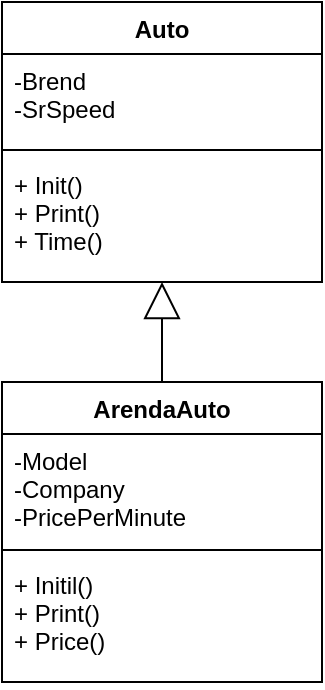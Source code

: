 <mxfile version="12.1.3" pages="1"><diagram id="BhoMOXa4icCa2tB-XnE5" name="Page-1"><mxGraphModel dx="1024" dy="428" grid="1" gridSize="10" guides="1" tooltips="1" connect="1" arrows="1" fold="1" page="1" pageScale="1" pageWidth="827" pageHeight="1169" math="0" shadow="0"><root><mxCell id="0"/><mxCell id="1" parent="0"/><mxCell id="RneaYXxocLaXmuHnBu-_-1" value="Auto" style="swimlane;fontStyle=1;align=center;verticalAlign=top;childLayout=stackLayout;horizontal=1;startSize=26;horizontalStack=0;resizeParent=1;resizeParentMax=0;resizeLast=0;collapsible=1;marginBottom=0;" vertex="1" parent="1"><mxGeometry x="300" y="20" width="160" height="140" as="geometry"/></mxCell><mxCell id="RneaYXxocLaXmuHnBu-_-2" value="-Brend&#10;-SrSpeed&#10;" style="text;strokeColor=none;fillColor=none;align=left;verticalAlign=top;spacingLeft=4;spacingRight=4;overflow=hidden;rotatable=0;points=[[0,0.5],[1,0.5]];portConstraint=eastwest;" vertex="1" parent="RneaYXxocLaXmuHnBu-_-1"><mxGeometry y="26" width="160" height="44" as="geometry"/></mxCell><mxCell id="RneaYXxocLaXmuHnBu-_-3" value="" style="line;strokeWidth=1;fillColor=none;align=left;verticalAlign=middle;spacingTop=-1;spacingLeft=3;spacingRight=3;rotatable=0;labelPosition=right;points=[];portConstraint=eastwest;" vertex="1" parent="RneaYXxocLaXmuHnBu-_-1"><mxGeometry y="70" width="160" height="8" as="geometry"/></mxCell><mxCell id="RneaYXxocLaXmuHnBu-_-4" value="+ Init()&#10;+ Print()&#10;+ Time()" style="text;strokeColor=none;fillColor=none;align=left;verticalAlign=top;spacingLeft=4;spacingRight=4;overflow=hidden;rotatable=0;points=[[0,0.5],[1,0.5]];portConstraint=eastwest;" vertex="1" parent="RneaYXxocLaXmuHnBu-_-1"><mxGeometry y="78" width="160" height="62" as="geometry"/></mxCell><mxCell id="RneaYXxocLaXmuHnBu-_-5" value="ArendaAuto" style="swimlane;fontStyle=1;align=center;verticalAlign=top;childLayout=stackLayout;horizontal=1;startSize=26;horizontalStack=0;resizeParent=1;resizeParentMax=0;resizeLast=0;collapsible=1;marginBottom=0;" vertex="1" parent="1"><mxGeometry x="300" y="210" width="160" height="150" as="geometry"/></mxCell><mxCell id="RneaYXxocLaXmuHnBu-_-6" value="-Model&#10;-Company&#10;-PricePerMinute" style="text;strokeColor=none;fillColor=none;align=left;verticalAlign=top;spacingLeft=4;spacingRight=4;overflow=hidden;rotatable=0;points=[[0,0.5],[1,0.5]];portConstraint=eastwest;" vertex="1" parent="RneaYXxocLaXmuHnBu-_-5"><mxGeometry y="26" width="160" height="54" as="geometry"/></mxCell><mxCell id="RneaYXxocLaXmuHnBu-_-7" value="" style="line;strokeWidth=1;fillColor=none;align=left;verticalAlign=middle;spacingTop=-1;spacingLeft=3;spacingRight=3;rotatable=0;labelPosition=right;points=[];portConstraint=eastwest;" vertex="1" parent="RneaYXxocLaXmuHnBu-_-5"><mxGeometry y="80" width="160" height="8" as="geometry"/></mxCell><mxCell id="RneaYXxocLaXmuHnBu-_-8" value="+ Initil()&#10;+ Print()&#10;+ Price()" style="text;strokeColor=none;fillColor=none;align=left;verticalAlign=top;spacingLeft=4;spacingRight=4;overflow=hidden;rotatable=0;points=[[0,0.5],[1,0.5]];portConstraint=eastwest;" vertex="1" parent="RneaYXxocLaXmuHnBu-_-5"><mxGeometry y="88" width="160" height="62" as="geometry"/></mxCell><mxCell id="RneaYXxocLaXmuHnBu-_-13" value="" style="endArrow=block;endSize=16;endFill=0;html=1;exitX=0.5;exitY=0;exitDx=0;exitDy=0;" edge="1" parent="1" source="RneaYXxocLaXmuHnBu-_-5" target="RneaYXxocLaXmuHnBu-_-4"><mxGeometry width="160" relative="1" as="geometry"><mxPoint x="300" y="380" as="sourcePoint"/><mxPoint x="460" y="380" as="targetPoint"/></mxGeometry></mxCell></root></mxGraphModel></diagram></mxfile>